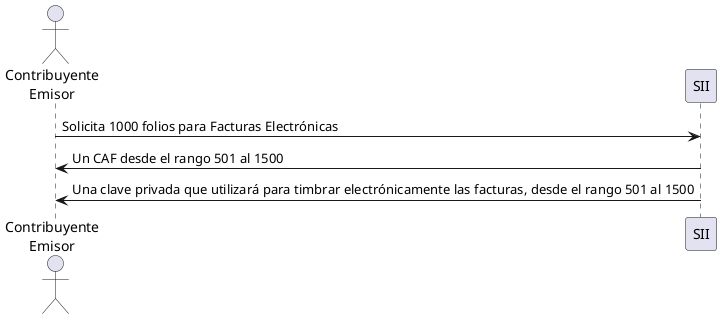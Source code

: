 @startumlFoo
actor       "Contribuyente\nEmisor" as Contribuyente
participant SII

Contribuyente -> SII : Solicita 1000 folios para Facturas Electrónicas
SII -> Contribuyente : Un CAF desde el rango 501 al 1500
SII -> Contribuyente : Una clave privada que utilizará para timbrar electrónicamente las facturas, desde el rango 501 al 1500
@enduml

